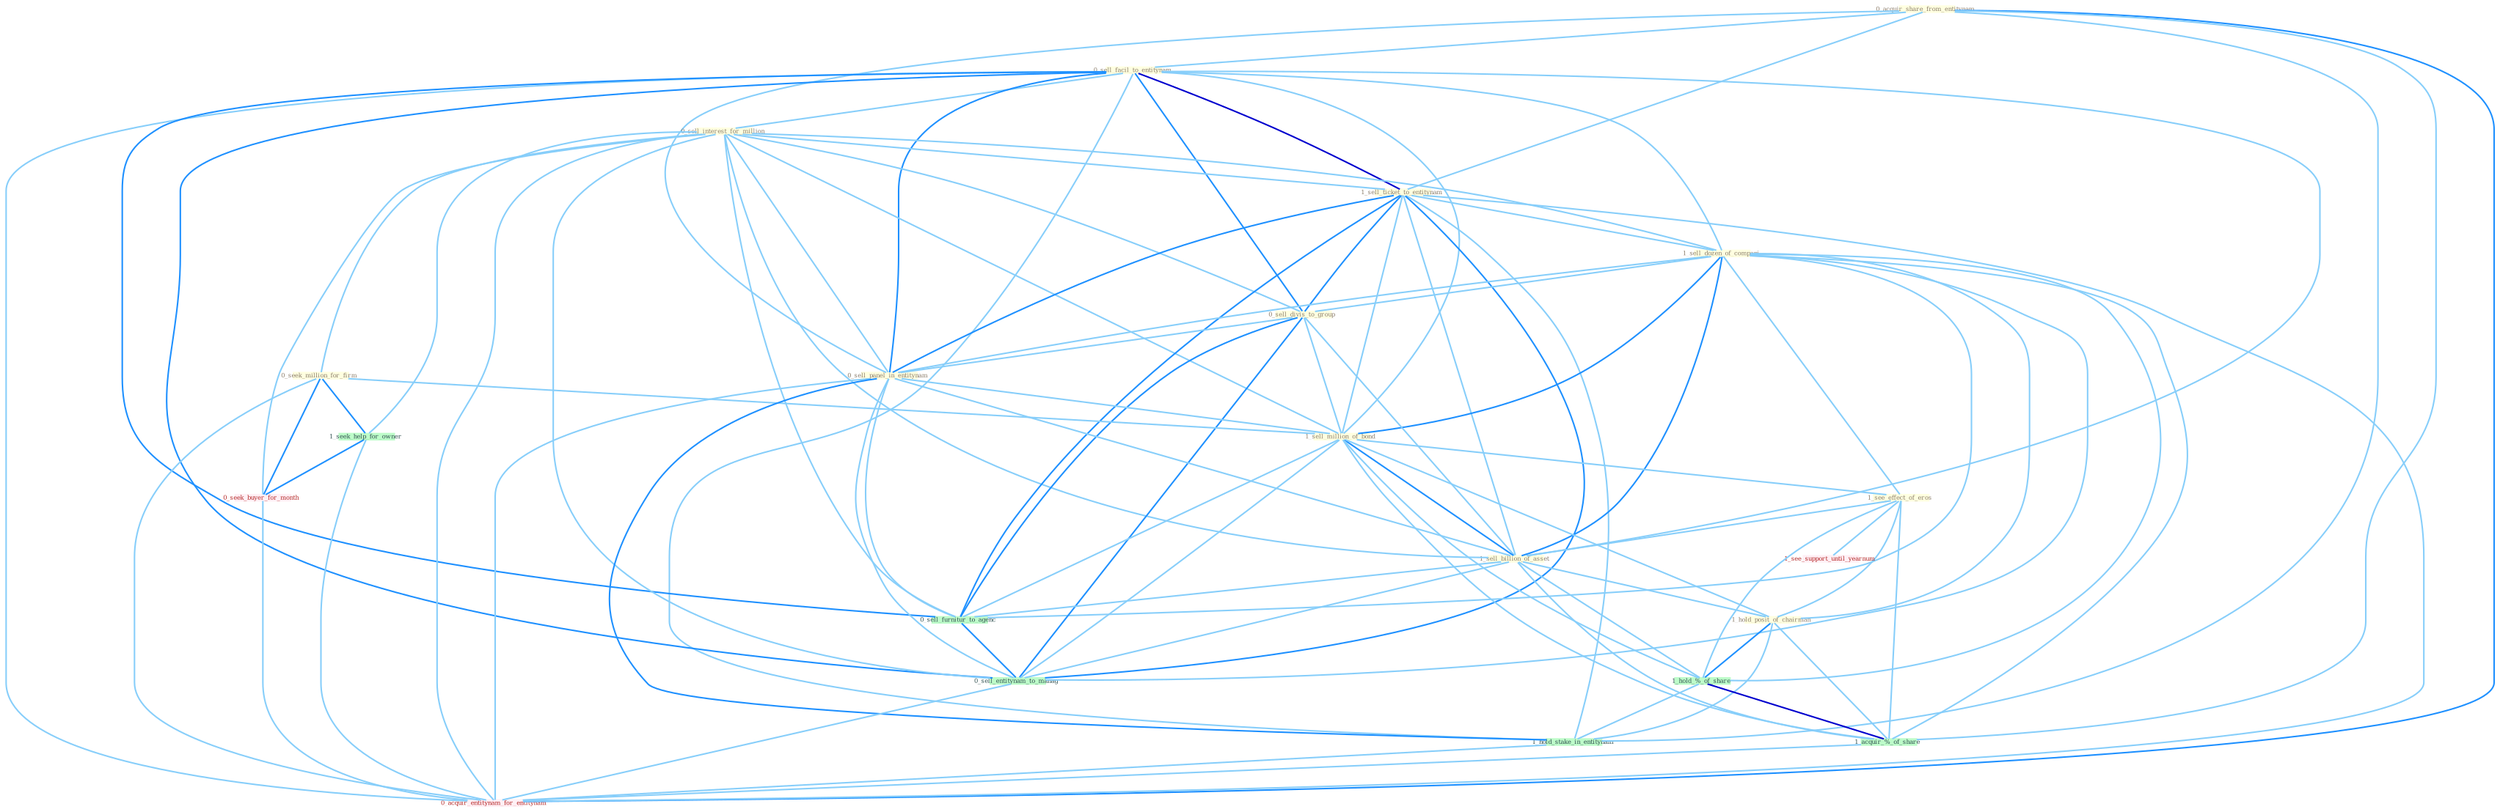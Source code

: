 Graph G{ 
    node
    [shape=polygon,style=filled,width=.5,height=.06,color="#BDFCC9",fixedsize=true,fontsize=4,
    fontcolor="#2f4f4f"];
    {node
    [color="#ffffe0", fontcolor="#8b7d6b"] "0_acquir_share_from_entitynam " "0_sell_facil_to_entitynam " "0_sell_interest_for_million " "1_sell_ticket_to_entitynam " "1_sell_dozen_of_compani " "0_sell_divis_to_group " "0_seek_million_for_firm " "0_sell_panel_in_entitynam " "1_sell_million_of_bond " "1_see_effect_of_eros " "1_sell_billion_of_asset " "1_hold_posit_of_chairman "}
{node [color="#fff0f5", fontcolor="#b22222"] "0_seek_buyer_for_month " "1_see_support_until_yearnum " "0_acquir_entitynam_for_entitynam "}
edge [color="#B0E2FF"];

	"0_acquir_share_from_entitynam " -- "0_sell_facil_to_entitynam " [w="1", color="#87cefa" ];
	"0_acquir_share_from_entitynam " -- "1_sell_ticket_to_entitynam " [w="1", color="#87cefa" ];
	"0_acquir_share_from_entitynam " -- "0_sell_panel_in_entitynam " [w="1", color="#87cefa" ];
	"0_acquir_share_from_entitynam " -- "1_hold_stake_in_entitynam " [w="1", color="#87cefa" ];
	"0_acquir_share_from_entitynam " -- "1_acquir_%_of_share " [w="1", color="#87cefa" ];
	"0_acquir_share_from_entitynam " -- "0_acquir_entitynam_for_entitynam " [w="2", color="#1e90ff" , len=0.8];
	"0_sell_facil_to_entitynam " -- "0_sell_interest_for_million " [w="1", color="#87cefa" ];
	"0_sell_facil_to_entitynam " -- "1_sell_ticket_to_entitynam " [w="3", color="#0000cd" , len=0.6];
	"0_sell_facil_to_entitynam " -- "1_sell_dozen_of_compani " [w="1", color="#87cefa" ];
	"0_sell_facil_to_entitynam " -- "0_sell_divis_to_group " [w="2", color="#1e90ff" , len=0.8];
	"0_sell_facil_to_entitynam " -- "0_sell_panel_in_entitynam " [w="2", color="#1e90ff" , len=0.8];
	"0_sell_facil_to_entitynam " -- "1_sell_million_of_bond " [w="1", color="#87cefa" ];
	"0_sell_facil_to_entitynam " -- "1_sell_billion_of_asset " [w="1", color="#87cefa" ];
	"0_sell_facil_to_entitynam " -- "1_hold_stake_in_entitynam " [w="1", color="#87cefa" ];
	"0_sell_facil_to_entitynam " -- "0_sell_furnitur_to_agenc " [w="2", color="#1e90ff" , len=0.8];
	"0_sell_facil_to_entitynam " -- "0_sell_entitynam_to_manag " [w="2", color="#1e90ff" , len=0.8];
	"0_sell_facil_to_entitynam " -- "0_acquir_entitynam_for_entitynam " [w="1", color="#87cefa" ];
	"0_sell_interest_for_million " -- "1_sell_ticket_to_entitynam " [w="1", color="#87cefa" ];
	"0_sell_interest_for_million " -- "1_sell_dozen_of_compani " [w="1", color="#87cefa" ];
	"0_sell_interest_for_million " -- "0_sell_divis_to_group " [w="1", color="#87cefa" ];
	"0_sell_interest_for_million " -- "0_seek_million_for_firm " [w="1", color="#87cefa" ];
	"0_sell_interest_for_million " -- "0_sell_panel_in_entitynam " [w="1", color="#87cefa" ];
	"0_sell_interest_for_million " -- "1_sell_million_of_bond " [w="1", color="#87cefa" ];
	"0_sell_interest_for_million " -- "1_sell_billion_of_asset " [w="1", color="#87cefa" ];
	"0_sell_interest_for_million " -- "1_seek_help_for_owner " [w="1", color="#87cefa" ];
	"0_sell_interest_for_million " -- "0_seek_buyer_for_month " [w="1", color="#87cefa" ];
	"0_sell_interest_for_million " -- "0_sell_furnitur_to_agenc " [w="1", color="#87cefa" ];
	"0_sell_interest_for_million " -- "0_sell_entitynam_to_manag " [w="1", color="#87cefa" ];
	"0_sell_interest_for_million " -- "0_acquir_entitynam_for_entitynam " [w="1", color="#87cefa" ];
	"1_sell_ticket_to_entitynam " -- "1_sell_dozen_of_compani " [w="1", color="#87cefa" ];
	"1_sell_ticket_to_entitynam " -- "0_sell_divis_to_group " [w="2", color="#1e90ff" , len=0.8];
	"1_sell_ticket_to_entitynam " -- "0_sell_panel_in_entitynam " [w="2", color="#1e90ff" , len=0.8];
	"1_sell_ticket_to_entitynam " -- "1_sell_million_of_bond " [w="1", color="#87cefa" ];
	"1_sell_ticket_to_entitynam " -- "1_sell_billion_of_asset " [w="1", color="#87cefa" ];
	"1_sell_ticket_to_entitynam " -- "1_hold_stake_in_entitynam " [w="1", color="#87cefa" ];
	"1_sell_ticket_to_entitynam " -- "0_sell_furnitur_to_agenc " [w="2", color="#1e90ff" , len=0.8];
	"1_sell_ticket_to_entitynam " -- "0_sell_entitynam_to_manag " [w="2", color="#1e90ff" , len=0.8];
	"1_sell_ticket_to_entitynam " -- "0_acquir_entitynam_for_entitynam " [w="1", color="#87cefa" ];
	"1_sell_dozen_of_compani " -- "0_sell_divis_to_group " [w="1", color="#87cefa" ];
	"1_sell_dozen_of_compani " -- "0_sell_panel_in_entitynam " [w="1", color="#87cefa" ];
	"1_sell_dozen_of_compani " -- "1_sell_million_of_bond " [w="2", color="#1e90ff" , len=0.8];
	"1_sell_dozen_of_compani " -- "1_see_effect_of_eros " [w="1", color="#87cefa" ];
	"1_sell_dozen_of_compani " -- "1_sell_billion_of_asset " [w="2", color="#1e90ff" , len=0.8];
	"1_sell_dozen_of_compani " -- "1_hold_posit_of_chairman " [w="1", color="#87cefa" ];
	"1_sell_dozen_of_compani " -- "1_hold_%_of_share " [w="1", color="#87cefa" ];
	"1_sell_dozen_of_compani " -- "1_acquir_%_of_share " [w="1", color="#87cefa" ];
	"1_sell_dozen_of_compani " -- "0_sell_furnitur_to_agenc " [w="1", color="#87cefa" ];
	"1_sell_dozen_of_compani " -- "0_sell_entitynam_to_manag " [w="1", color="#87cefa" ];
	"0_sell_divis_to_group " -- "0_sell_panel_in_entitynam " [w="1", color="#87cefa" ];
	"0_sell_divis_to_group " -- "1_sell_million_of_bond " [w="1", color="#87cefa" ];
	"0_sell_divis_to_group " -- "1_sell_billion_of_asset " [w="1", color="#87cefa" ];
	"0_sell_divis_to_group " -- "0_sell_furnitur_to_agenc " [w="2", color="#1e90ff" , len=0.8];
	"0_sell_divis_to_group " -- "0_sell_entitynam_to_manag " [w="2", color="#1e90ff" , len=0.8];
	"0_seek_million_for_firm " -- "1_sell_million_of_bond " [w="1", color="#87cefa" ];
	"0_seek_million_for_firm " -- "1_seek_help_for_owner " [w="2", color="#1e90ff" , len=0.8];
	"0_seek_million_for_firm " -- "0_seek_buyer_for_month " [w="2", color="#1e90ff" , len=0.8];
	"0_seek_million_for_firm " -- "0_acquir_entitynam_for_entitynam " [w="1", color="#87cefa" ];
	"0_sell_panel_in_entitynam " -- "1_sell_million_of_bond " [w="1", color="#87cefa" ];
	"0_sell_panel_in_entitynam " -- "1_sell_billion_of_asset " [w="1", color="#87cefa" ];
	"0_sell_panel_in_entitynam " -- "1_hold_stake_in_entitynam " [w="2", color="#1e90ff" , len=0.8];
	"0_sell_panel_in_entitynam " -- "0_sell_furnitur_to_agenc " [w="1", color="#87cefa" ];
	"0_sell_panel_in_entitynam " -- "0_sell_entitynam_to_manag " [w="1", color="#87cefa" ];
	"0_sell_panel_in_entitynam " -- "0_acquir_entitynam_for_entitynam " [w="1", color="#87cefa" ];
	"1_sell_million_of_bond " -- "1_see_effect_of_eros " [w="1", color="#87cefa" ];
	"1_sell_million_of_bond " -- "1_sell_billion_of_asset " [w="2", color="#1e90ff" , len=0.8];
	"1_sell_million_of_bond " -- "1_hold_posit_of_chairman " [w="1", color="#87cefa" ];
	"1_sell_million_of_bond " -- "1_hold_%_of_share " [w="1", color="#87cefa" ];
	"1_sell_million_of_bond " -- "1_acquir_%_of_share " [w="1", color="#87cefa" ];
	"1_sell_million_of_bond " -- "0_sell_furnitur_to_agenc " [w="1", color="#87cefa" ];
	"1_sell_million_of_bond " -- "0_sell_entitynam_to_manag " [w="1", color="#87cefa" ];
	"1_see_effect_of_eros " -- "1_sell_billion_of_asset " [w="1", color="#87cefa" ];
	"1_see_effect_of_eros " -- "1_hold_posit_of_chairman " [w="1", color="#87cefa" ];
	"1_see_effect_of_eros " -- "1_hold_%_of_share " [w="1", color="#87cefa" ];
	"1_see_effect_of_eros " -- "1_acquir_%_of_share " [w="1", color="#87cefa" ];
	"1_see_effect_of_eros " -- "1_see_support_until_yearnum " [w="1", color="#87cefa" ];
	"1_sell_billion_of_asset " -- "1_hold_posit_of_chairman " [w="1", color="#87cefa" ];
	"1_sell_billion_of_asset " -- "1_hold_%_of_share " [w="1", color="#87cefa" ];
	"1_sell_billion_of_asset " -- "1_acquir_%_of_share " [w="1", color="#87cefa" ];
	"1_sell_billion_of_asset " -- "0_sell_furnitur_to_agenc " [w="1", color="#87cefa" ];
	"1_sell_billion_of_asset " -- "0_sell_entitynam_to_manag " [w="1", color="#87cefa" ];
	"1_hold_posit_of_chairman " -- "1_hold_%_of_share " [w="2", color="#1e90ff" , len=0.8];
	"1_hold_posit_of_chairman " -- "1_hold_stake_in_entitynam " [w="1", color="#87cefa" ];
	"1_hold_posit_of_chairman " -- "1_acquir_%_of_share " [w="1", color="#87cefa" ];
	"1_hold_%_of_share " -- "1_hold_stake_in_entitynam " [w="1", color="#87cefa" ];
	"1_hold_%_of_share " -- "1_acquir_%_of_share " [w="3", color="#0000cd" , len=0.6];
	"1_hold_stake_in_entitynam " -- "0_acquir_entitynam_for_entitynam " [w="1", color="#87cefa" ];
	"1_seek_help_for_owner " -- "0_seek_buyer_for_month " [w="2", color="#1e90ff" , len=0.8];
	"1_seek_help_for_owner " -- "0_acquir_entitynam_for_entitynam " [w="1", color="#87cefa" ];
	"0_seek_buyer_for_month " -- "0_acquir_entitynam_for_entitynam " [w="1", color="#87cefa" ];
	"1_acquir_%_of_share " -- "0_acquir_entitynam_for_entitynam " [w="1", color="#87cefa" ];
	"0_sell_furnitur_to_agenc " -- "0_sell_entitynam_to_manag " [w="2", color="#1e90ff" , len=0.8];
	"0_sell_entitynam_to_manag " -- "0_acquir_entitynam_for_entitynam " [w="1", color="#87cefa" ];
}